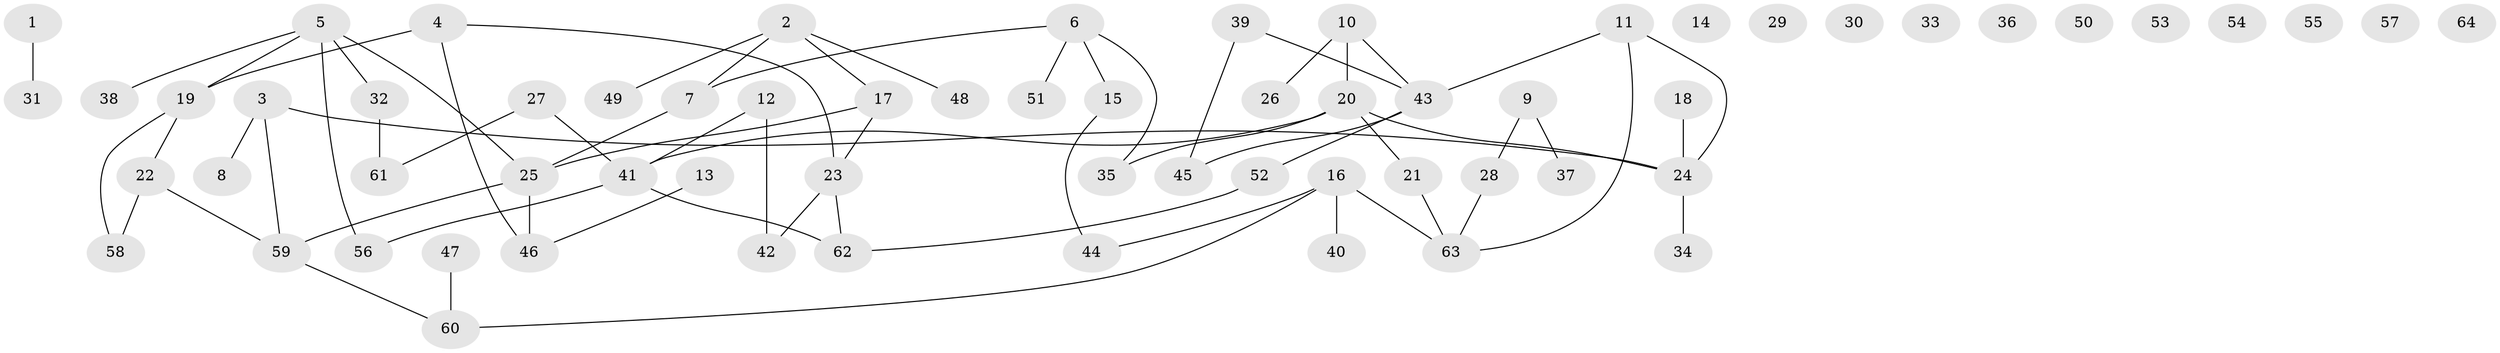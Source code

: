 // coarse degree distribution, {0: 0.2727272727272727, 3: 0.045454545454545456, 2: 0.22727272727272727, 4: 0.09090909090909091, 6: 0.09090909090909091, 1: 0.20454545454545456, 5: 0.06818181818181818}
// Generated by graph-tools (version 1.1) at 2025/23/03/03/25 07:23:26]
// undirected, 64 vertices, 67 edges
graph export_dot {
graph [start="1"]
  node [color=gray90,style=filled];
  1;
  2;
  3;
  4;
  5;
  6;
  7;
  8;
  9;
  10;
  11;
  12;
  13;
  14;
  15;
  16;
  17;
  18;
  19;
  20;
  21;
  22;
  23;
  24;
  25;
  26;
  27;
  28;
  29;
  30;
  31;
  32;
  33;
  34;
  35;
  36;
  37;
  38;
  39;
  40;
  41;
  42;
  43;
  44;
  45;
  46;
  47;
  48;
  49;
  50;
  51;
  52;
  53;
  54;
  55;
  56;
  57;
  58;
  59;
  60;
  61;
  62;
  63;
  64;
  1 -- 31;
  2 -- 7;
  2 -- 17;
  2 -- 48;
  2 -- 49;
  3 -- 8;
  3 -- 24;
  3 -- 59;
  4 -- 19;
  4 -- 23;
  4 -- 46;
  5 -- 19;
  5 -- 25;
  5 -- 32;
  5 -- 38;
  5 -- 56;
  6 -- 7;
  6 -- 15;
  6 -- 35;
  6 -- 51;
  7 -- 25;
  9 -- 28;
  9 -- 37;
  10 -- 20;
  10 -- 26;
  10 -- 43;
  11 -- 24;
  11 -- 43;
  11 -- 63;
  12 -- 41;
  12 -- 42;
  13 -- 46;
  15 -- 44;
  16 -- 40;
  16 -- 44;
  16 -- 60;
  16 -- 63;
  17 -- 23;
  17 -- 25;
  18 -- 24;
  19 -- 22;
  19 -- 58;
  20 -- 21;
  20 -- 24;
  20 -- 35;
  20 -- 41;
  21 -- 63;
  22 -- 58;
  22 -- 59;
  23 -- 42;
  23 -- 62;
  24 -- 34;
  25 -- 46;
  25 -- 59;
  27 -- 41;
  27 -- 61;
  28 -- 63;
  32 -- 61;
  39 -- 43;
  39 -- 45;
  41 -- 56;
  41 -- 62;
  43 -- 45;
  43 -- 52;
  47 -- 60;
  52 -- 62;
  59 -- 60;
}
